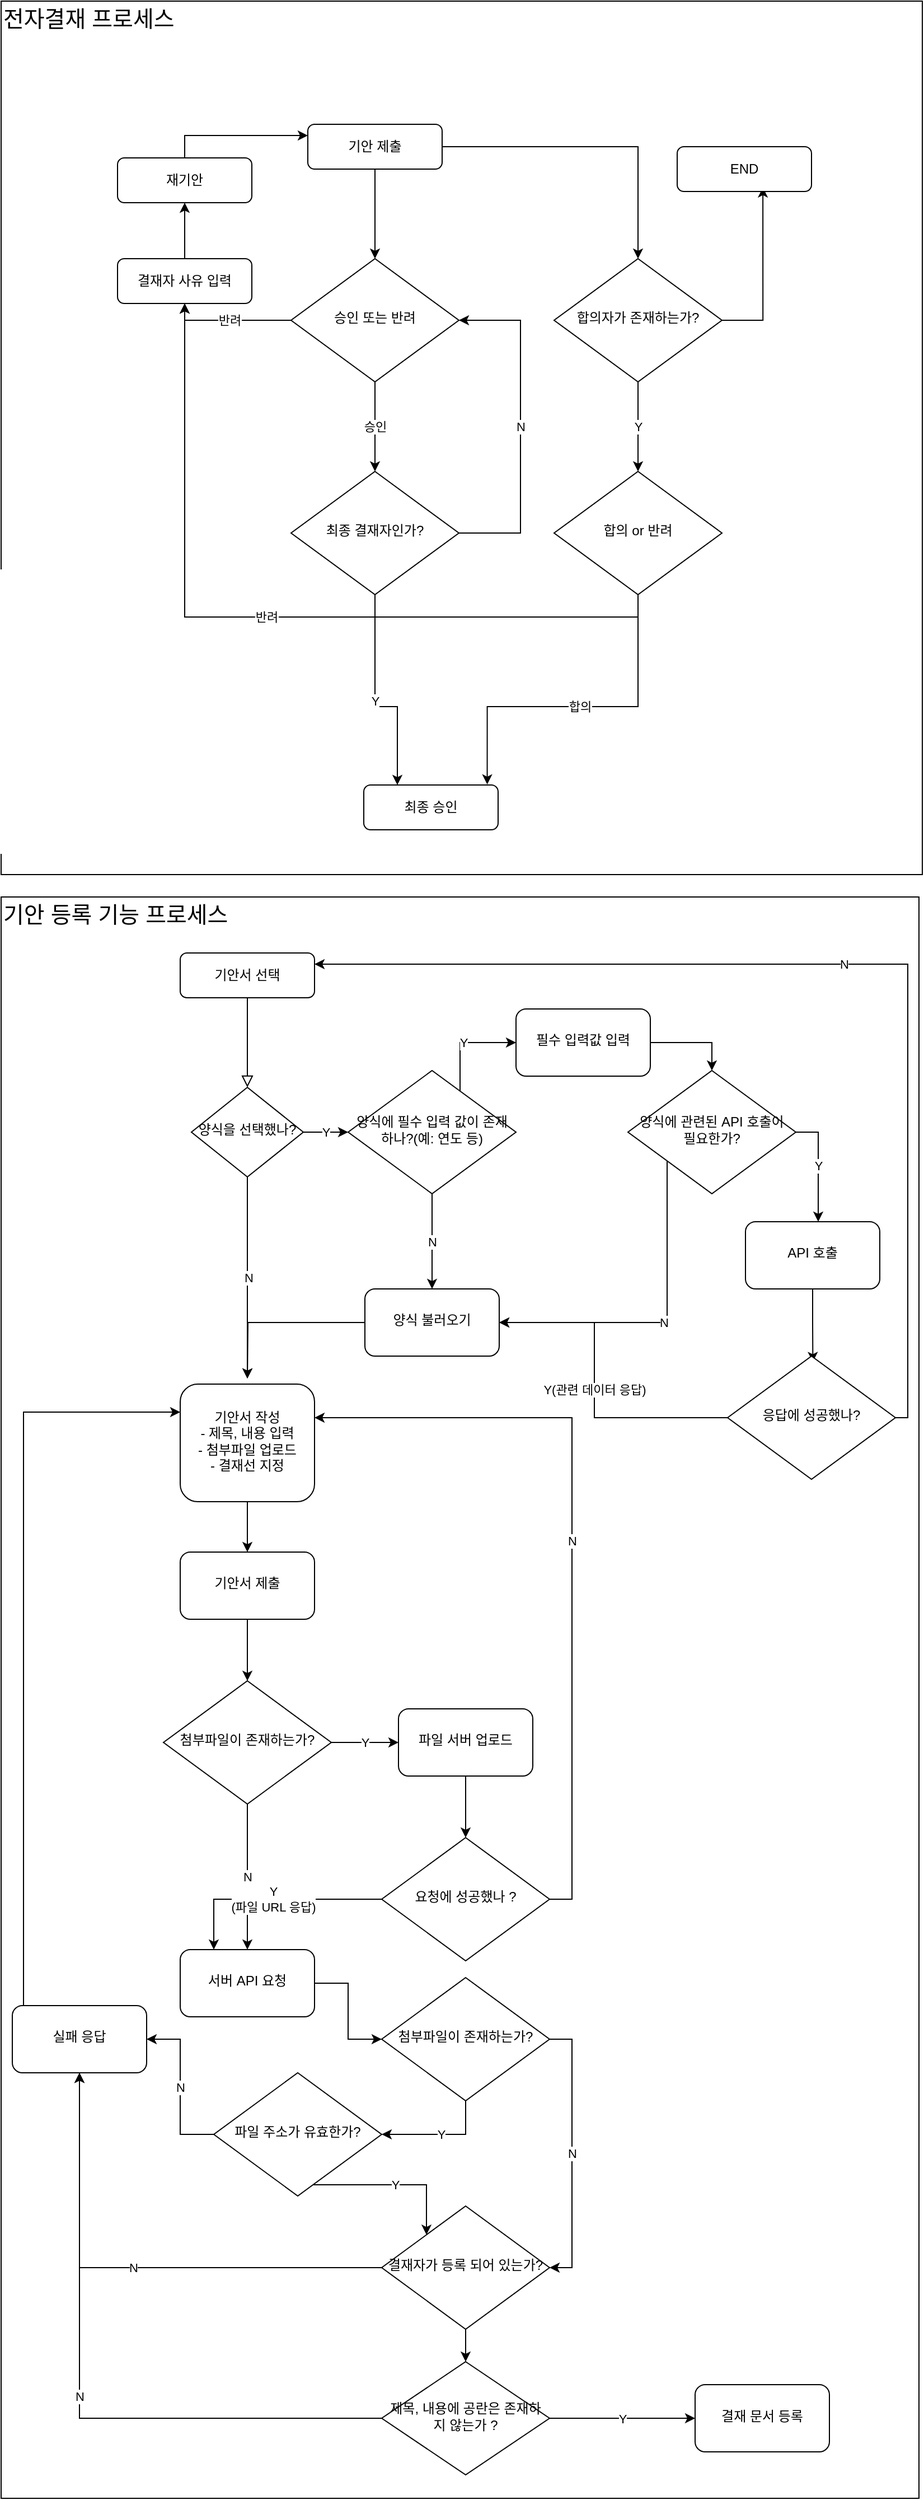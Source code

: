 <mxfile version="27.0.8">
  <diagram id="C5RBs43oDa-KdzZeNtuy" name="Page-1">
    <mxGraphModel dx="2351" dy="1769" grid="1" gridSize="10" guides="1" tooltips="1" connect="1" arrows="1" fold="1" page="1" pageScale="1" pageWidth="827" pageHeight="1169" math="0" shadow="0">
      <root>
        <mxCell id="WIyWlLk6GJQsqaUBKTNV-0" />
        <mxCell id="WIyWlLk6GJQsqaUBKTNV-1" parent="WIyWlLk6GJQsqaUBKTNV-0" />
        <mxCell id="mEFdu7dtF87CoEE0iX8Z-2" value="" style="group" vertex="1" connectable="0" parent="WIyWlLk6GJQsqaUBKTNV-1">
          <mxGeometry x="827" y="800" width="820" height="1430" as="geometry" />
        </mxCell>
        <mxCell id="X-wY6sLNJJ8y5qjuj98b-58" value="" style="rounded=0;whiteSpace=wrap;html=1;" parent="mEFdu7dtF87CoEE0iX8Z-2" vertex="1">
          <mxGeometry width="820" height="1430" as="geometry" />
        </mxCell>
        <mxCell id="WIyWlLk6GJQsqaUBKTNV-2" value="" style="rounded=0;html=1;jettySize=auto;orthogonalLoop=1;fontSize=11;endArrow=block;endFill=0;endSize=8;strokeWidth=1;shadow=0;labelBackgroundColor=none;edgeStyle=orthogonalEdgeStyle;" parent="mEFdu7dtF87CoEE0iX8Z-2" source="WIyWlLk6GJQsqaUBKTNV-3" target="WIyWlLk6GJQsqaUBKTNV-6" edge="1">
          <mxGeometry relative="1" as="geometry" />
        </mxCell>
        <mxCell id="WIyWlLk6GJQsqaUBKTNV-3" value="기안서 선택" style="rounded=1;whiteSpace=wrap;html=1;fontSize=12;glass=0;strokeWidth=1;shadow=0;" parent="mEFdu7dtF87CoEE0iX8Z-2" vertex="1">
          <mxGeometry x="160" y="50" width="120" height="40" as="geometry" />
        </mxCell>
        <mxCell id="X-wY6sLNJJ8y5qjuj98b-17" value="N" style="edgeStyle=orthogonalEdgeStyle;rounded=0;orthogonalLoop=1;jettySize=auto;html=1;" parent="mEFdu7dtF87CoEE0iX8Z-2" source="WIyWlLk6GJQsqaUBKTNV-6" edge="1">
          <mxGeometry relative="1" as="geometry">
            <mxPoint x="220" y="430" as="targetPoint" />
          </mxGeometry>
        </mxCell>
        <mxCell id="WIyWlLk6GJQsqaUBKTNV-6" value="양식을 선택했나?" style="rhombus;whiteSpace=wrap;html=1;shadow=0;fontFamily=Helvetica;fontSize=12;align=center;strokeWidth=1;spacing=6;spacingTop=-4;" parent="mEFdu7dtF87CoEE0iX8Z-2" vertex="1">
          <mxGeometry x="170" y="170" width="100" height="80" as="geometry" />
        </mxCell>
        <mxCell id="X-wY6sLNJJ8y5qjuj98b-2" value="N" style="edgeStyle=orthogonalEdgeStyle;rounded=0;orthogonalLoop=1;jettySize=auto;html=1;" parent="mEFdu7dtF87CoEE0iX8Z-2" source="X-wY6sLNJJ8y5qjuj98b-0" target="X-wY6sLNJJ8y5qjuj98b-1" edge="1">
          <mxGeometry relative="1" as="geometry" />
        </mxCell>
        <mxCell id="X-wY6sLNJJ8y5qjuj98b-0" value="양식에 필수 입력 값이 존재하나?(예: 연도 등)" style="rhombus;whiteSpace=wrap;html=1;shadow=0;fontFamily=Helvetica;fontSize=12;align=center;strokeWidth=1;spacing=6;spacingTop=-4;" parent="mEFdu7dtF87CoEE0iX8Z-2" vertex="1">
          <mxGeometry x="310" y="155" width="150" height="110" as="geometry" />
        </mxCell>
        <mxCell id="X-wY6sLNJJ8y5qjuj98b-19" style="edgeStyle=orthogonalEdgeStyle;rounded=0;orthogonalLoop=1;jettySize=auto;html=1;" parent="mEFdu7dtF87CoEE0iX8Z-2" source="X-wY6sLNJJ8y5qjuj98b-1" edge="1">
          <mxGeometry relative="1" as="geometry">
            <mxPoint x="220" y="430" as="targetPoint" />
          </mxGeometry>
        </mxCell>
        <mxCell id="X-wY6sLNJJ8y5qjuj98b-1" value="양식 불러오기" style="rounded=1;whiteSpace=wrap;html=1;shadow=0;strokeWidth=1;spacing=6;spacingTop=-4;" parent="mEFdu7dtF87CoEE0iX8Z-2" vertex="1">
          <mxGeometry x="325" y="350" width="120" height="60" as="geometry" />
        </mxCell>
        <mxCell id="X-wY6sLNJJ8y5qjuj98b-3" value="Y" style="edgeStyle=orthogonalEdgeStyle;rounded=0;orthogonalLoop=1;jettySize=auto;html=1;entryX=0;entryY=0.5;entryDx=0;entryDy=0;" parent="mEFdu7dtF87CoEE0iX8Z-2" source="WIyWlLk6GJQsqaUBKTNV-6" target="X-wY6sLNJJ8y5qjuj98b-0" edge="1">
          <mxGeometry relative="1" as="geometry">
            <mxPoint x="330" y="210" as="targetPoint" />
          </mxGeometry>
        </mxCell>
        <mxCell id="X-wY6sLNJJ8y5qjuj98b-5" value="Y" style="edgeStyle=orthogonalEdgeStyle;rounded=0;orthogonalLoop=1;jettySize=auto;html=1;entryX=0;entryY=0.5;entryDx=0;entryDy=0;" parent="mEFdu7dtF87CoEE0iX8Z-2" source="X-wY6sLNJJ8y5qjuj98b-0" target="mEFdu7dtF87CoEE0iX8Z-0" edge="1">
          <mxGeometry relative="1" as="geometry">
            <mxPoint x="625.04" y="239.52" as="targetPoint" />
            <Array as="points">
              <mxPoint x="410" y="130" />
            </Array>
          </mxGeometry>
        </mxCell>
        <mxCell id="X-wY6sLNJJ8y5qjuj98b-9" value="Y" style="edgeStyle=orthogonalEdgeStyle;rounded=0;orthogonalLoop=1;jettySize=auto;html=1;" parent="mEFdu7dtF87CoEE0iX8Z-2" source="X-wY6sLNJJ8y5qjuj98b-6" target="X-wY6sLNJJ8y5qjuj98b-8" edge="1">
          <mxGeometry relative="1" as="geometry">
            <Array as="points">
              <mxPoint x="730" y="210" />
            </Array>
          </mxGeometry>
        </mxCell>
        <mxCell id="X-wY6sLNJJ8y5qjuj98b-6" value="양식에 관련된 API 호출이 필요한가?" style="rhombus;whiteSpace=wrap;html=1;shadow=0;fontFamily=Helvetica;fontSize=12;align=center;strokeWidth=1;spacing=6;spacingTop=-4;" parent="mEFdu7dtF87CoEE0iX8Z-2" vertex="1">
          <mxGeometry x="560" y="155" width="150" height="110" as="geometry" />
        </mxCell>
        <mxCell id="X-wY6sLNJJ8y5qjuj98b-7" value="N" style="edgeStyle=orthogonalEdgeStyle;rounded=0;orthogonalLoop=1;jettySize=auto;html=1;entryX=1;entryY=0.5;entryDx=0;entryDy=0;" parent="mEFdu7dtF87CoEE0iX8Z-2" source="X-wY6sLNJJ8y5qjuj98b-6" target="X-wY6sLNJJ8y5qjuj98b-1" edge="1">
          <mxGeometry relative="1" as="geometry">
            <mxPoint x="480" y="380" as="targetPoint" />
            <Array as="points">
              <mxPoint x="595" y="380" />
            </Array>
          </mxGeometry>
        </mxCell>
        <mxCell id="X-wY6sLNJJ8y5qjuj98b-13" style="edgeStyle=orthogonalEdgeStyle;rounded=0;orthogonalLoop=1;jettySize=auto;html=1;entryX=0.508;entryY=0.048;entryDx=0;entryDy=0;entryPerimeter=0;" parent="mEFdu7dtF87CoEE0iX8Z-2" source="X-wY6sLNJJ8y5qjuj98b-8" target="X-wY6sLNJJ8y5qjuj98b-14" edge="1">
          <mxGeometry relative="1" as="geometry">
            <mxPoint x="740" y="410" as="targetPoint" />
          </mxGeometry>
        </mxCell>
        <mxCell id="X-wY6sLNJJ8y5qjuj98b-8" value="API 호출" style="rounded=1;whiteSpace=wrap;html=1;shadow=0;strokeWidth=1;spacing=6;spacingTop=-4;" parent="mEFdu7dtF87CoEE0iX8Z-2" vertex="1">
          <mxGeometry x="665" y="290" width="120" height="60" as="geometry" />
        </mxCell>
        <mxCell id="X-wY6sLNJJ8y5qjuj98b-15" value="Y(관련 데이터 응답)" style="edgeStyle=orthogonalEdgeStyle;rounded=0;orthogonalLoop=1;jettySize=auto;html=1;entryX=1;entryY=0.5;entryDx=0;entryDy=0;" parent="mEFdu7dtF87CoEE0iX8Z-2" source="X-wY6sLNJJ8y5qjuj98b-14" target="X-wY6sLNJJ8y5qjuj98b-1" edge="1">
          <mxGeometry relative="1" as="geometry">
            <mxPoint x="460" y="380" as="targetPoint" />
            <Array as="points">
              <mxPoint x="530" y="465" />
              <mxPoint x="530" y="380" />
            </Array>
          </mxGeometry>
        </mxCell>
        <mxCell id="X-wY6sLNJJ8y5qjuj98b-16" value="N" style="edgeStyle=orthogonalEdgeStyle;rounded=0;orthogonalLoop=1;jettySize=auto;html=1;entryX=1;entryY=0.25;entryDx=0;entryDy=0;" parent="mEFdu7dtF87CoEE0iX8Z-2" source="X-wY6sLNJJ8y5qjuj98b-14" target="WIyWlLk6GJQsqaUBKTNV-3" edge="1">
          <mxGeometry relative="1" as="geometry">
            <Array as="points">
              <mxPoint x="810" y="465" />
              <mxPoint x="810" y="60" />
            </Array>
          </mxGeometry>
        </mxCell>
        <mxCell id="X-wY6sLNJJ8y5qjuj98b-14" value="응답에 성공했나?" style="rhombus;whiteSpace=wrap;html=1;shadow=0;fontFamily=Helvetica;fontSize=12;align=center;strokeWidth=1;spacing=6;spacingTop=-4;" parent="mEFdu7dtF87CoEE0iX8Z-2" vertex="1">
          <mxGeometry x="649" y="410" width="150" height="110" as="geometry" />
        </mxCell>
        <mxCell id="X-wY6sLNJJ8y5qjuj98b-21" style="edgeStyle=orthogonalEdgeStyle;rounded=0;orthogonalLoop=1;jettySize=auto;html=1;entryX=0.5;entryY=0;entryDx=0;entryDy=0;" parent="mEFdu7dtF87CoEE0iX8Z-2" source="X-wY6sLNJJ8y5qjuj98b-18" target="X-wY6sLNJJ8y5qjuj98b-20" edge="1">
          <mxGeometry relative="1" as="geometry" />
        </mxCell>
        <mxCell id="X-wY6sLNJJ8y5qjuj98b-18" value="기안서 작성&lt;div&gt;- 제목, 내용 입력&lt;/div&gt;&lt;div&gt;- 첨부파일 업로드&lt;/div&gt;&lt;div&gt;- 결재선 지정&lt;/div&gt;" style="rounded=1;whiteSpace=wrap;html=1;shadow=0;strokeWidth=1;spacing=6;spacingTop=-4;align=center;" parent="mEFdu7dtF87CoEE0iX8Z-2" vertex="1">
          <mxGeometry x="160" y="435" width="120" height="105" as="geometry" />
        </mxCell>
        <mxCell id="X-wY6sLNJJ8y5qjuj98b-24" style="edgeStyle=orthogonalEdgeStyle;rounded=0;orthogonalLoop=1;jettySize=auto;html=1;entryX=0.5;entryY=0;entryDx=0;entryDy=0;" parent="mEFdu7dtF87CoEE0iX8Z-2" source="X-wY6sLNJJ8y5qjuj98b-20" target="X-wY6sLNJJ8y5qjuj98b-23" edge="1">
          <mxGeometry relative="1" as="geometry" />
        </mxCell>
        <mxCell id="X-wY6sLNJJ8y5qjuj98b-20" value="기안서 제출" style="rounded=1;whiteSpace=wrap;html=1;shadow=0;strokeWidth=1;spacing=6;spacingTop=-4;" parent="mEFdu7dtF87CoEE0iX8Z-2" vertex="1">
          <mxGeometry x="160" y="585" width="120" height="60" as="geometry" />
        </mxCell>
        <mxCell id="X-wY6sLNJJ8y5qjuj98b-28" value="Y" style="edgeStyle=orthogonalEdgeStyle;rounded=0;orthogonalLoop=1;jettySize=auto;html=1;" parent="mEFdu7dtF87CoEE0iX8Z-2" source="X-wY6sLNJJ8y5qjuj98b-23" target="X-wY6sLNJJ8y5qjuj98b-27" edge="1">
          <mxGeometry relative="1" as="geometry" />
        </mxCell>
        <mxCell id="X-wY6sLNJJ8y5qjuj98b-30" value="N" style="edgeStyle=orthogonalEdgeStyle;rounded=0;orthogonalLoop=1;jettySize=auto;html=1;" parent="mEFdu7dtF87CoEE0iX8Z-2" source="X-wY6sLNJJ8y5qjuj98b-23" target="X-wY6sLNJJ8y5qjuj98b-29" edge="1">
          <mxGeometry relative="1" as="geometry" />
        </mxCell>
        <mxCell id="X-wY6sLNJJ8y5qjuj98b-23" value="첨부파일이 존재하는가?" style="rhombus;whiteSpace=wrap;html=1;shadow=0;fontFamily=Helvetica;fontSize=12;align=center;strokeWidth=1;spacing=6;spacingTop=-4;" parent="mEFdu7dtF87CoEE0iX8Z-2" vertex="1">
          <mxGeometry x="145" y="700" width="150" height="110" as="geometry" />
        </mxCell>
        <mxCell id="X-wY6sLNJJ8y5qjuj98b-34" style="edgeStyle=orthogonalEdgeStyle;rounded=0;orthogonalLoop=1;jettySize=auto;html=1;entryX=0.5;entryY=0;entryDx=0;entryDy=0;" parent="mEFdu7dtF87CoEE0iX8Z-2" source="X-wY6sLNJJ8y5qjuj98b-27" target="X-wY6sLNJJ8y5qjuj98b-33" edge="1">
          <mxGeometry relative="1" as="geometry" />
        </mxCell>
        <mxCell id="X-wY6sLNJJ8y5qjuj98b-27" value="파일 서버 업로드" style="rounded=1;whiteSpace=wrap;html=1;shadow=0;strokeWidth=1;spacing=6;spacingTop=-4;" parent="mEFdu7dtF87CoEE0iX8Z-2" vertex="1">
          <mxGeometry x="355" y="725" width="120" height="60" as="geometry" />
        </mxCell>
        <mxCell id="X-wY6sLNJJ8y5qjuj98b-48" style="edgeStyle=orthogonalEdgeStyle;rounded=0;orthogonalLoop=1;jettySize=auto;html=1;" parent="mEFdu7dtF87CoEE0iX8Z-2" source="X-wY6sLNJJ8y5qjuj98b-29" target="X-wY6sLNJJ8y5qjuj98b-47" edge="1">
          <mxGeometry relative="1" as="geometry" />
        </mxCell>
        <mxCell id="X-wY6sLNJJ8y5qjuj98b-29" value="서버 API 요청" style="rounded=1;whiteSpace=wrap;html=1;shadow=0;strokeWidth=1;spacing=6;spacingTop=-4;" parent="mEFdu7dtF87CoEE0iX8Z-2" vertex="1">
          <mxGeometry x="160" y="940" width="120" height="60" as="geometry" />
        </mxCell>
        <mxCell id="X-wY6sLNJJ8y5qjuj98b-35" value="Y&lt;div&gt;(파일 URL 응답)&lt;/div&gt;" style="edgeStyle=orthogonalEdgeStyle;rounded=0;orthogonalLoop=1;jettySize=auto;html=1;" parent="mEFdu7dtF87CoEE0iX8Z-2" source="X-wY6sLNJJ8y5qjuj98b-33" edge="1">
          <mxGeometry relative="1" as="geometry">
            <mxPoint x="190" y="940" as="targetPoint" />
            <Array as="points">
              <mxPoint x="190" y="895" />
              <mxPoint x="190" y="940" />
            </Array>
            <mxPoint as="offset" />
          </mxGeometry>
        </mxCell>
        <mxCell id="X-wY6sLNJJ8y5qjuj98b-33" value="요청에 성공했나 ?" style="rhombus;whiteSpace=wrap;html=1;shadow=0;fontFamily=Helvetica;fontSize=12;align=center;strokeWidth=1;spacing=6;spacingTop=-4;" parent="mEFdu7dtF87CoEE0iX8Z-2" vertex="1">
          <mxGeometry x="340" y="840" width="150" height="110" as="geometry" />
        </mxCell>
        <mxCell id="X-wY6sLNJJ8y5qjuj98b-36" value="N" style="edgeStyle=orthogonalEdgeStyle;rounded=0;orthogonalLoop=1;jettySize=auto;html=1;" parent="mEFdu7dtF87CoEE0iX8Z-2" source="X-wY6sLNJJ8y5qjuj98b-33" edge="1">
          <mxGeometry relative="1" as="geometry">
            <mxPoint x="280" y="465" as="targetPoint" />
            <Array as="points">
              <mxPoint x="510" y="895" />
              <mxPoint x="510" y="465" />
            </Array>
          </mxGeometry>
        </mxCell>
        <mxCell id="X-wY6sLNJJ8y5qjuj98b-40" value="N" style="edgeStyle=orthogonalEdgeStyle;rounded=0;orthogonalLoop=1;jettySize=auto;html=1;entryX=0.5;entryY=1;entryDx=0;entryDy=0;" parent="mEFdu7dtF87CoEE0iX8Z-2" source="X-wY6sLNJJ8y5qjuj98b-37" target="X-wY6sLNJJ8y5qjuj98b-39" edge="1">
          <mxGeometry relative="1" as="geometry" />
        </mxCell>
        <mxCell id="X-wY6sLNJJ8y5qjuj98b-43" style="edgeStyle=orthogonalEdgeStyle;rounded=0;orthogonalLoop=1;jettySize=auto;html=1;entryX=0.5;entryY=0;entryDx=0;entryDy=0;" parent="mEFdu7dtF87CoEE0iX8Z-2" source="X-wY6sLNJJ8y5qjuj98b-37" target="X-wY6sLNJJ8y5qjuj98b-42" edge="1">
          <mxGeometry relative="1" as="geometry" />
        </mxCell>
        <mxCell id="X-wY6sLNJJ8y5qjuj98b-37" value="결재자가 등록 되어 있는가?" style="rhombus;whiteSpace=wrap;html=1;shadow=0;fontFamily=Helvetica;fontSize=12;align=center;strokeWidth=1;spacing=6;spacingTop=-4;" parent="mEFdu7dtF87CoEE0iX8Z-2" vertex="1">
          <mxGeometry x="340" y="1169" width="150" height="110" as="geometry" />
        </mxCell>
        <mxCell id="X-wY6sLNJJ8y5qjuj98b-39" value="실패 응답" style="rounded=1;whiteSpace=wrap;html=1;shadow=0;strokeWidth=1;spacing=6;spacingTop=-4;" parent="mEFdu7dtF87CoEE0iX8Z-2" vertex="1">
          <mxGeometry x="10" y="990" width="120" height="60" as="geometry" />
        </mxCell>
        <mxCell id="X-wY6sLNJJ8y5qjuj98b-41" style="edgeStyle=orthogonalEdgeStyle;rounded=0;orthogonalLoop=1;jettySize=auto;html=1;" parent="mEFdu7dtF87CoEE0iX8Z-2" source="X-wY6sLNJJ8y5qjuj98b-39" edge="1">
          <mxGeometry relative="1" as="geometry">
            <mxPoint x="160" y="460" as="targetPoint" />
            <Array as="points">
              <mxPoint x="20" y="460" />
            </Array>
          </mxGeometry>
        </mxCell>
        <mxCell id="X-wY6sLNJJ8y5qjuj98b-44" value="N" style="edgeStyle=orthogonalEdgeStyle;rounded=0;orthogonalLoop=1;jettySize=auto;html=1;entryX=0.5;entryY=1;entryDx=0;entryDy=0;" parent="mEFdu7dtF87CoEE0iX8Z-2" source="X-wY6sLNJJ8y5qjuj98b-42" target="X-wY6sLNJJ8y5qjuj98b-39" edge="1">
          <mxGeometry relative="1" as="geometry" />
        </mxCell>
        <mxCell id="X-wY6sLNJJ8y5qjuj98b-55" value="Y" style="edgeStyle=orthogonalEdgeStyle;rounded=0;orthogonalLoop=1;jettySize=auto;html=1;entryX=0;entryY=0.5;entryDx=0;entryDy=0;" parent="mEFdu7dtF87CoEE0iX8Z-2" source="X-wY6sLNJJ8y5qjuj98b-42" target="X-wY6sLNJJ8y5qjuj98b-56" edge="1">
          <mxGeometry relative="1" as="geometry">
            <mxPoint x="600" y="1358.5" as="targetPoint" />
          </mxGeometry>
        </mxCell>
        <mxCell id="X-wY6sLNJJ8y5qjuj98b-42" value="제목, 내용에 공란은 존재하지 않는가 ?" style="rhombus;whiteSpace=wrap;html=1;shadow=0;fontFamily=Helvetica;fontSize=12;align=center;strokeWidth=1;spacing=6;spacingTop=-4;" parent="mEFdu7dtF87CoEE0iX8Z-2" vertex="1">
          <mxGeometry x="340" y="1308" width="150" height="101" as="geometry" />
        </mxCell>
        <mxCell id="X-wY6sLNJJ8y5qjuj98b-51" value="Y" style="edgeStyle=orthogonalEdgeStyle;rounded=0;orthogonalLoop=1;jettySize=auto;html=1;entryX=1;entryY=0.5;entryDx=0;entryDy=0;" parent="mEFdu7dtF87CoEE0iX8Z-2" source="X-wY6sLNJJ8y5qjuj98b-47" target="X-wY6sLNJJ8y5qjuj98b-49" edge="1">
          <mxGeometry relative="1" as="geometry" />
        </mxCell>
        <mxCell id="X-wY6sLNJJ8y5qjuj98b-52" value="N" style="edgeStyle=orthogonalEdgeStyle;rounded=0;orthogonalLoop=1;jettySize=auto;html=1;entryX=1;entryY=0.5;entryDx=0;entryDy=0;" parent="mEFdu7dtF87CoEE0iX8Z-2" source="X-wY6sLNJJ8y5qjuj98b-47" target="X-wY6sLNJJ8y5qjuj98b-37" edge="1">
          <mxGeometry relative="1" as="geometry">
            <Array as="points">
              <mxPoint x="510" y="1020" />
              <mxPoint x="510" y="1224" />
            </Array>
          </mxGeometry>
        </mxCell>
        <mxCell id="X-wY6sLNJJ8y5qjuj98b-47" value="첨부파일이 존재하는가?" style="rhombus;whiteSpace=wrap;html=1;shadow=0;fontFamily=Helvetica;fontSize=12;align=center;strokeWidth=1;spacing=6;spacingTop=-4;" parent="mEFdu7dtF87CoEE0iX8Z-2" vertex="1">
          <mxGeometry x="340" y="965" width="150" height="110" as="geometry" />
        </mxCell>
        <mxCell id="X-wY6sLNJJ8y5qjuj98b-53" value="N" style="edgeStyle=orthogonalEdgeStyle;rounded=0;orthogonalLoop=1;jettySize=auto;html=1;" parent="mEFdu7dtF87CoEE0iX8Z-2" source="X-wY6sLNJJ8y5qjuj98b-49" target="X-wY6sLNJJ8y5qjuj98b-39" edge="1">
          <mxGeometry relative="1" as="geometry" />
        </mxCell>
        <mxCell id="X-wY6sLNJJ8y5qjuj98b-54" value="Y" style="edgeStyle=orthogonalEdgeStyle;rounded=0;orthogonalLoop=1;jettySize=auto;html=1;" parent="mEFdu7dtF87CoEE0iX8Z-2" source="X-wY6sLNJJ8y5qjuj98b-49" target="X-wY6sLNJJ8y5qjuj98b-37" edge="1">
          <mxGeometry relative="1" as="geometry">
            <Array as="points">
              <mxPoint x="380" y="1150" />
            </Array>
          </mxGeometry>
        </mxCell>
        <mxCell id="X-wY6sLNJJ8y5qjuj98b-49" value="파일 주소가 유효한가?" style="rhombus;whiteSpace=wrap;html=1;shadow=0;fontFamily=Helvetica;fontSize=12;align=center;strokeWidth=1;spacing=6;spacingTop=-4;" parent="mEFdu7dtF87CoEE0iX8Z-2" vertex="1">
          <mxGeometry x="190" y="1050" width="150" height="110" as="geometry" />
        </mxCell>
        <mxCell id="X-wY6sLNJJ8y5qjuj98b-56" value="결재 문서 등록" style="rounded=1;whiteSpace=wrap;html=1;shadow=0;strokeWidth=1;spacing=6;spacingTop=-4;" parent="mEFdu7dtF87CoEE0iX8Z-2" vertex="1">
          <mxGeometry x="620" y="1328.5" width="120" height="60" as="geometry" />
        </mxCell>
        <mxCell id="X-wY6sLNJJ8y5qjuj98b-57" value="기안 등록 기능 프로세스" style="text;html=1;align=left;verticalAlign=middle;whiteSpace=wrap;rounded=0;fontSize=20;" parent="mEFdu7dtF87CoEE0iX8Z-2" vertex="1">
          <mxGeometry width="240" height="30" as="geometry" />
        </mxCell>
        <mxCell id="mEFdu7dtF87CoEE0iX8Z-1" style="edgeStyle=orthogonalEdgeStyle;rounded=0;orthogonalLoop=1;jettySize=auto;html=1;entryX=0.5;entryY=0;entryDx=0;entryDy=0;" edge="1" parent="mEFdu7dtF87CoEE0iX8Z-2" source="mEFdu7dtF87CoEE0iX8Z-0" target="X-wY6sLNJJ8y5qjuj98b-6">
          <mxGeometry relative="1" as="geometry">
            <Array as="points">
              <mxPoint x="635" y="130" />
            </Array>
          </mxGeometry>
        </mxCell>
        <mxCell id="mEFdu7dtF87CoEE0iX8Z-0" value="필수 입력값 입력" style="rounded=1;whiteSpace=wrap;html=1;shadow=0;strokeWidth=1;spacing=6;spacingTop=-4;" vertex="1" parent="mEFdu7dtF87CoEE0iX8Z-2">
          <mxGeometry x="460" y="100" width="120" height="60" as="geometry" />
        </mxCell>
        <mxCell id="mEFdu7dtF87CoEE0iX8Z-3" value="" style="group" vertex="1" connectable="0" parent="WIyWlLk6GJQsqaUBKTNV-1">
          <mxGeometry x="827" width="823" height="780" as="geometry" />
        </mxCell>
        <mxCell id="X-wY6sLNJJ8y5qjuj98b-135" value="" style="rounded=0;whiteSpace=wrap;html=1;" parent="mEFdu7dtF87CoEE0iX8Z-3" vertex="1">
          <mxGeometry width="823" height="780" as="geometry" />
        </mxCell>
        <mxCell id="X-wY6sLNJJ8y5qjuj98b-111" style="edgeStyle=orthogonalEdgeStyle;rounded=0;orthogonalLoop=1;jettySize=auto;html=1;" parent="mEFdu7dtF87CoEE0iX8Z-3" source="X-wY6sLNJJ8y5qjuj98b-62" target="X-wY6sLNJJ8y5qjuj98b-110" edge="1">
          <mxGeometry relative="1" as="geometry" />
        </mxCell>
        <mxCell id="X-wY6sLNJJ8y5qjuj98b-124" value="" style="edgeStyle=orthogonalEdgeStyle;rounded=0;orthogonalLoop=1;jettySize=auto;html=1;entryX=0.5;entryY=0;entryDx=0;entryDy=0;" parent="mEFdu7dtF87CoEE0iX8Z-3" source="X-wY6sLNJJ8y5qjuj98b-62" target="X-wY6sLNJJ8y5qjuj98b-125" edge="1">
          <mxGeometry relative="1" as="geometry">
            <mxPoint x="614.053" y="170" as="targetPoint" />
          </mxGeometry>
        </mxCell>
        <mxCell id="X-wY6sLNJJ8y5qjuj98b-62" value="기안 제출" style="rounded=1;whiteSpace=wrap;html=1;fontSize=12;glass=0;strokeWidth=1;shadow=0;" parent="mEFdu7dtF87CoEE0iX8Z-3" vertex="1">
          <mxGeometry x="274" y="110" width="120" height="40" as="geometry" />
        </mxCell>
        <mxCell id="X-wY6sLNJJ8y5qjuj98b-108" value="전자결재 프로세스" style="text;html=1;align=left;verticalAlign=middle;whiteSpace=wrap;rounded=0;fontSize=20;" parent="mEFdu7dtF87CoEE0iX8Z-3" vertex="1">
          <mxGeometry width="299" height="30" as="geometry" />
        </mxCell>
        <mxCell id="X-wY6sLNJJ8y5qjuj98b-114" value="승인" style="edgeStyle=orthogonalEdgeStyle;rounded=0;orthogonalLoop=1;jettySize=auto;html=1;" parent="mEFdu7dtF87CoEE0iX8Z-3" source="X-wY6sLNJJ8y5qjuj98b-110" target="X-wY6sLNJJ8y5qjuj98b-113" edge="1">
          <mxGeometry relative="1" as="geometry" />
        </mxCell>
        <mxCell id="X-wY6sLNJJ8y5qjuj98b-118" value="반려" style="edgeStyle=orthogonalEdgeStyle;rounded=0;orthogonalLoop=1;jettySize=auto;html=1;entryX=0.5;entryY=1;entryDx=0;entryDy=0;" parent="mEFdu7dtF87CoEE0iX8Z-3" source="X-wY6sLNJJ8y5qjuj98b-110" target="X-wY6sLNJJ8y5qjuj98b-116" edge="1">
          <mxGeometry relative="1" as="geometry">
            <Array as="points">
              <mxPoint x="164" y="285" />
            </Array>
          </mxGeometry>
        </mxCell>
        <mxCell id="X-wY6sLNJJ8y5qjuj98b-110" value="승인 또는 반려" style="rhombus;whiteSpace=wrap;html=1;shadow=0;fontFamily=Helvetica;fontSize=12;align=center;strokeWidth=1;spacing=6;spacingTop=-4;" parent="mEFdu7dtF87CoEE0iX8Z-3" vertex="1">
          <mxGeometry x="259" y="230" width="150" height="110" as="geometry" />
        </mxCell>
        <mxCell id="X-wY6sLNJJ8y5qjuj98b-115" value="N" style="edgeStyle=orthogonalEdgeStyle;rounded=0;orthogonalLoop=1;jettySize=auto;html=1;entryX=1;entryY=0.5;entryDx=0;entryDy=0;" parent="mEFdu7dtF87CoEE0iX8Z-3" source="X-wY6sLNJJ8y5qjuj98b-113" target="X-wY6sLNJJ8y5qjuj98b-110" edge="1">
          <mxGeometry relative="1" as="geometry">
            <Array as="points">
              <mxPoint x="464" y="475" />
              <mxPoint x="464" y="285" />
            </Array>
          </mxGeometry>
        </mxCell>
        <mxCell id="X-wY6sLNJJ8y5qjuj98b-122" value="Y" style="edgeStyle=orthogonalEdgeStyle;rounded=0;orthogonalLoop=1;jettySize=auto;html=1;entryX=0.25;entryY=0;entryDx=0;entryDy=0;" parent="mEFdu7dtF87CoEE0iX8Z-3" source="X-wY6sLNJJ8y5qjuj98b-113" target="X-wY6sLNJJ8y5qjuj98b-134" edge="1">
          <mxGeometry relative="1" as="geometry">
            <mxPoint x="334" y="670" as="targetPoint" />
            <Array as="points">
              <mxPoint x="334" y="630" />
              <mxPoint x="354" y="630" />
            </Array>
          </mxGeometry>
        </mxCell>
        <mxCell id="X-wY6sLNJJ8y5qjuj98b-113" value="최종 결재자인가?" style="rhombus;whiteSpace=wrap;html=1;shadow=0;fontFamily=Helvetica;fontSize=12;align=center;strokeWidth=1;spacing=6;spacingTop=-4;" parent="mEFdu7dtF87CoEE0iX8Z-3" vertex="1">
          <mxGeometry x="259" y="420" width="150" height="110" as="geometry" />
        </mxCell>
        <mxCell id="X-wY6sLNJJ8y5qjuj98b-119" value="" style="edgeStyle=orthogonalEdgeStyle;rounded=0;orthogonalLoop=1;jettySize=auto;html=1;" parent="mEFdu7dtF87CoEE0iX8Z-3" source="X-wY6sLNJJ8y5qjuj98b-116" target="X-wY6sLNJJ8y5qjuj98b-117" edge="1">
          <mxGeometry relative="1" as="geometry" />
        </mxCell>
        <mxCell id="X-wY6sLNJJ8y5qjuj98b-116" value="결재자 사유 입력" style="rounded=1;whiteSpace=wrap;html=1;fontSize=12;glass=0;strokeWidth=1;shadow=0;" parent="mEFdu7dtF87CoEE0iX8Z-3" vertex="1">
          <mxGeometry x="104" y="230" width="120" height="40" as="geometry" />
        </mxCell>
        <mxCell id="X-wY6sLNJJ8y5qjuj98b-120" style="edgeStyle=orthogonalEdgeStyle;rounded=0;orthogonalLoop=1;jettySize=auto;html=1;entryX=0;entryY=0.25;entryDx=0;entryDy=0;" parent="mEFdu7dtF87CoEE0iX8Z-3" source="X-wY6sLNJJ8y5qjuj98b-117" target="X-wY6sLNJJ8y5qjuj98b-62" edge="1">
          <mxGeometry relative="1" as="geometry">
            <Array as="points">
              <mxPoint x="164" y="120" />
            </Array>
          </mxGeometry>
        </mxCell>
        <mxCell id="X-wY6sLNJJ8y5qjuj98b-117" value="재기안" style="rounded=1;whiteSpace=wrap;html=1;fontSize=12;glass=0;strokeWidth=1;shadow=0;" parent="mEFdu7dtF87CoEE0iX8Z-3" vertex="1">
          <mxGeometry x="104" y="140" width="120" height="40" as="geometry" />
        </mxCell>
        <mxCell id="X-wY6sLNJJ8y5qjuj98b-127" value="Y" style="edgeStyle=orthogonalEdgeStyle;rounded=0;orthogonalLoop=1;jettySize=auto;html=1;" parent="mEFdu7dtF87CoEE0iX8Z-3" source="X-wY6sLNJJ8y5qjuj98b-125" target="X-wY6sLNJJ8y5qjuj98b-126" edge="1">
          <mxGeometry relative="1" as="geometry" />
        </mxCell>
        <mxCell id="X-wY6sLNJJ8y5qjuj98b-130" value="" style="edgeStyle=orthogonalEdgeStyle;rounded=0;orthogonalLoop=1;jettySize=auto;html=1;entryX=0.638;entryY=0.909;entryDx=0;entryDy=0;entryPerimeter=0;" parent="mEFdu7dtF87CoEE0iX8Z-3" target="X-wY6sLNJJ8y5qjuj98b-131" edge="1">
          <mxGeometry relative="1" as="geometry">
            <mxPoint x="642" y="285.0" as="sourcePoint" />
            <mxPoint x="672" y="230" as="targetPoint" />
            <Array as="points">
              <mxPoint x="681" y="285" />
            </Array>
          </mxGeometry>
        </mxCell>
        <mxCell id="X-wY6sLNJJ8y5qjuj98b-125" value="합의자가 존재하는가?" style="rhombus;whiteSpace=wrap;html=1;shadow=0;fontFamily=Helvetica;fontSize=12;align=center;strokeWidth=1;spacing=6;spacingTop=-4;" parent="mEFdu7dtF87CoEE0iX8Z-3" vertex="1">
          <mxGeometry x="494" y="230" width="150" height="110" as="geometry" />
        </mxCell>
        <mxCell id="X-wY6sLNJJ8y5qjuj98b-128" value="반려" style="edgeStyle=orthogonalEdgeStyle;rounded=0;orthogonalLoop=1;jettySize=auto;html=1;entryX=0.5;entryY=1;entryDx=0;entryDy=0;" parent="mEFdu7dtF87CoEE0iX8Z-3" source="X-wY6sLNJJ8y5qjuj98b-126" target="X-wY6sLNJJ8y5qjuj98b-116" edge="1">
          <mxGeometry relative="1" as="geometry">
            <Array as="points">
              <mxPoint x="569" y="550" />
              <mxPoint x="164" y="550" />
            </Array>
          </mxGeometry>
        </mxCell>
        <mxCell id="X-wY6sLNJJ8y5qjuj98b-133" value="합의" style="edgeStyle=orthogonalEdgeStyle;rounded=0;orthogonalLoop=1;jettySize=auto;html=1;entryX=0.919;entryY=-0.012;entryDx=0;entryDy=0;entryPerimeter=0;" parent="mEFdu7dtF87CoEE0iX8Z-3" source="X-wY6sLNJJ8y5qjuj98b-126" target="X-wY6sLNJJ8y5qjuj98b-134" edge="1">
          <mxGeometry relative="1" as="geometry">
            <mxPoint x="424" y="690" as="targetPoint" />
            <Array as="points">
              <mxPoint x="569" y="630" />
              <mxPoint x="434" y="630" />
            </Array>
          </mxGeometry>
        </mxCell>
        <mxCell id="X-wY6sLNJJ8y5qjuj98b-126" value="합의 or 반려" style="rhombus;whiteSpace=wrap;html=1;shadow=0;fontFamily=Helvetica;fontSize=12;align=center;strokeWidth=1;spacing=6;spacingTop=-4;" parent="mEFdu7dtF87CoEE0iX8Z-3" vertex="1">
          <mxGeometry x="494" y="420" width="150" height="110" as="geometry" />
        </mxCell>
        <mxCell id="X-wY6sLNJJ8y5qjuj98b-131" value="END" style="rounded=1;whiteSpace=wrap;html=1;fontSize=12;glass=0;strokeWidth=1;shadow=0;" parent="mEFdu7dtF87CoEE0iX8Z-3" vertex="1">
          <mxGeometry x="604" y="130" width="120" height="40" as="geometry" />
        </mxCell>
        <mxCell id="X-wY6sLNJJ8y5qjuj98b-134" value="최종 승인" style="rounded=1;whiteSpace=wrap;html=1;fontSize=12;glass=0;strokeWidth=1;shadow=0;" parent="mEFdu7dtF87CoEE0iX8Z-3" vertex="1">
          <mxGeometry x="324" y="700" width="120" height="40" as="geometry" />
        </mxCell>
      </root>
    </mxGraphModel>
  </diagram>
</mxfile>
